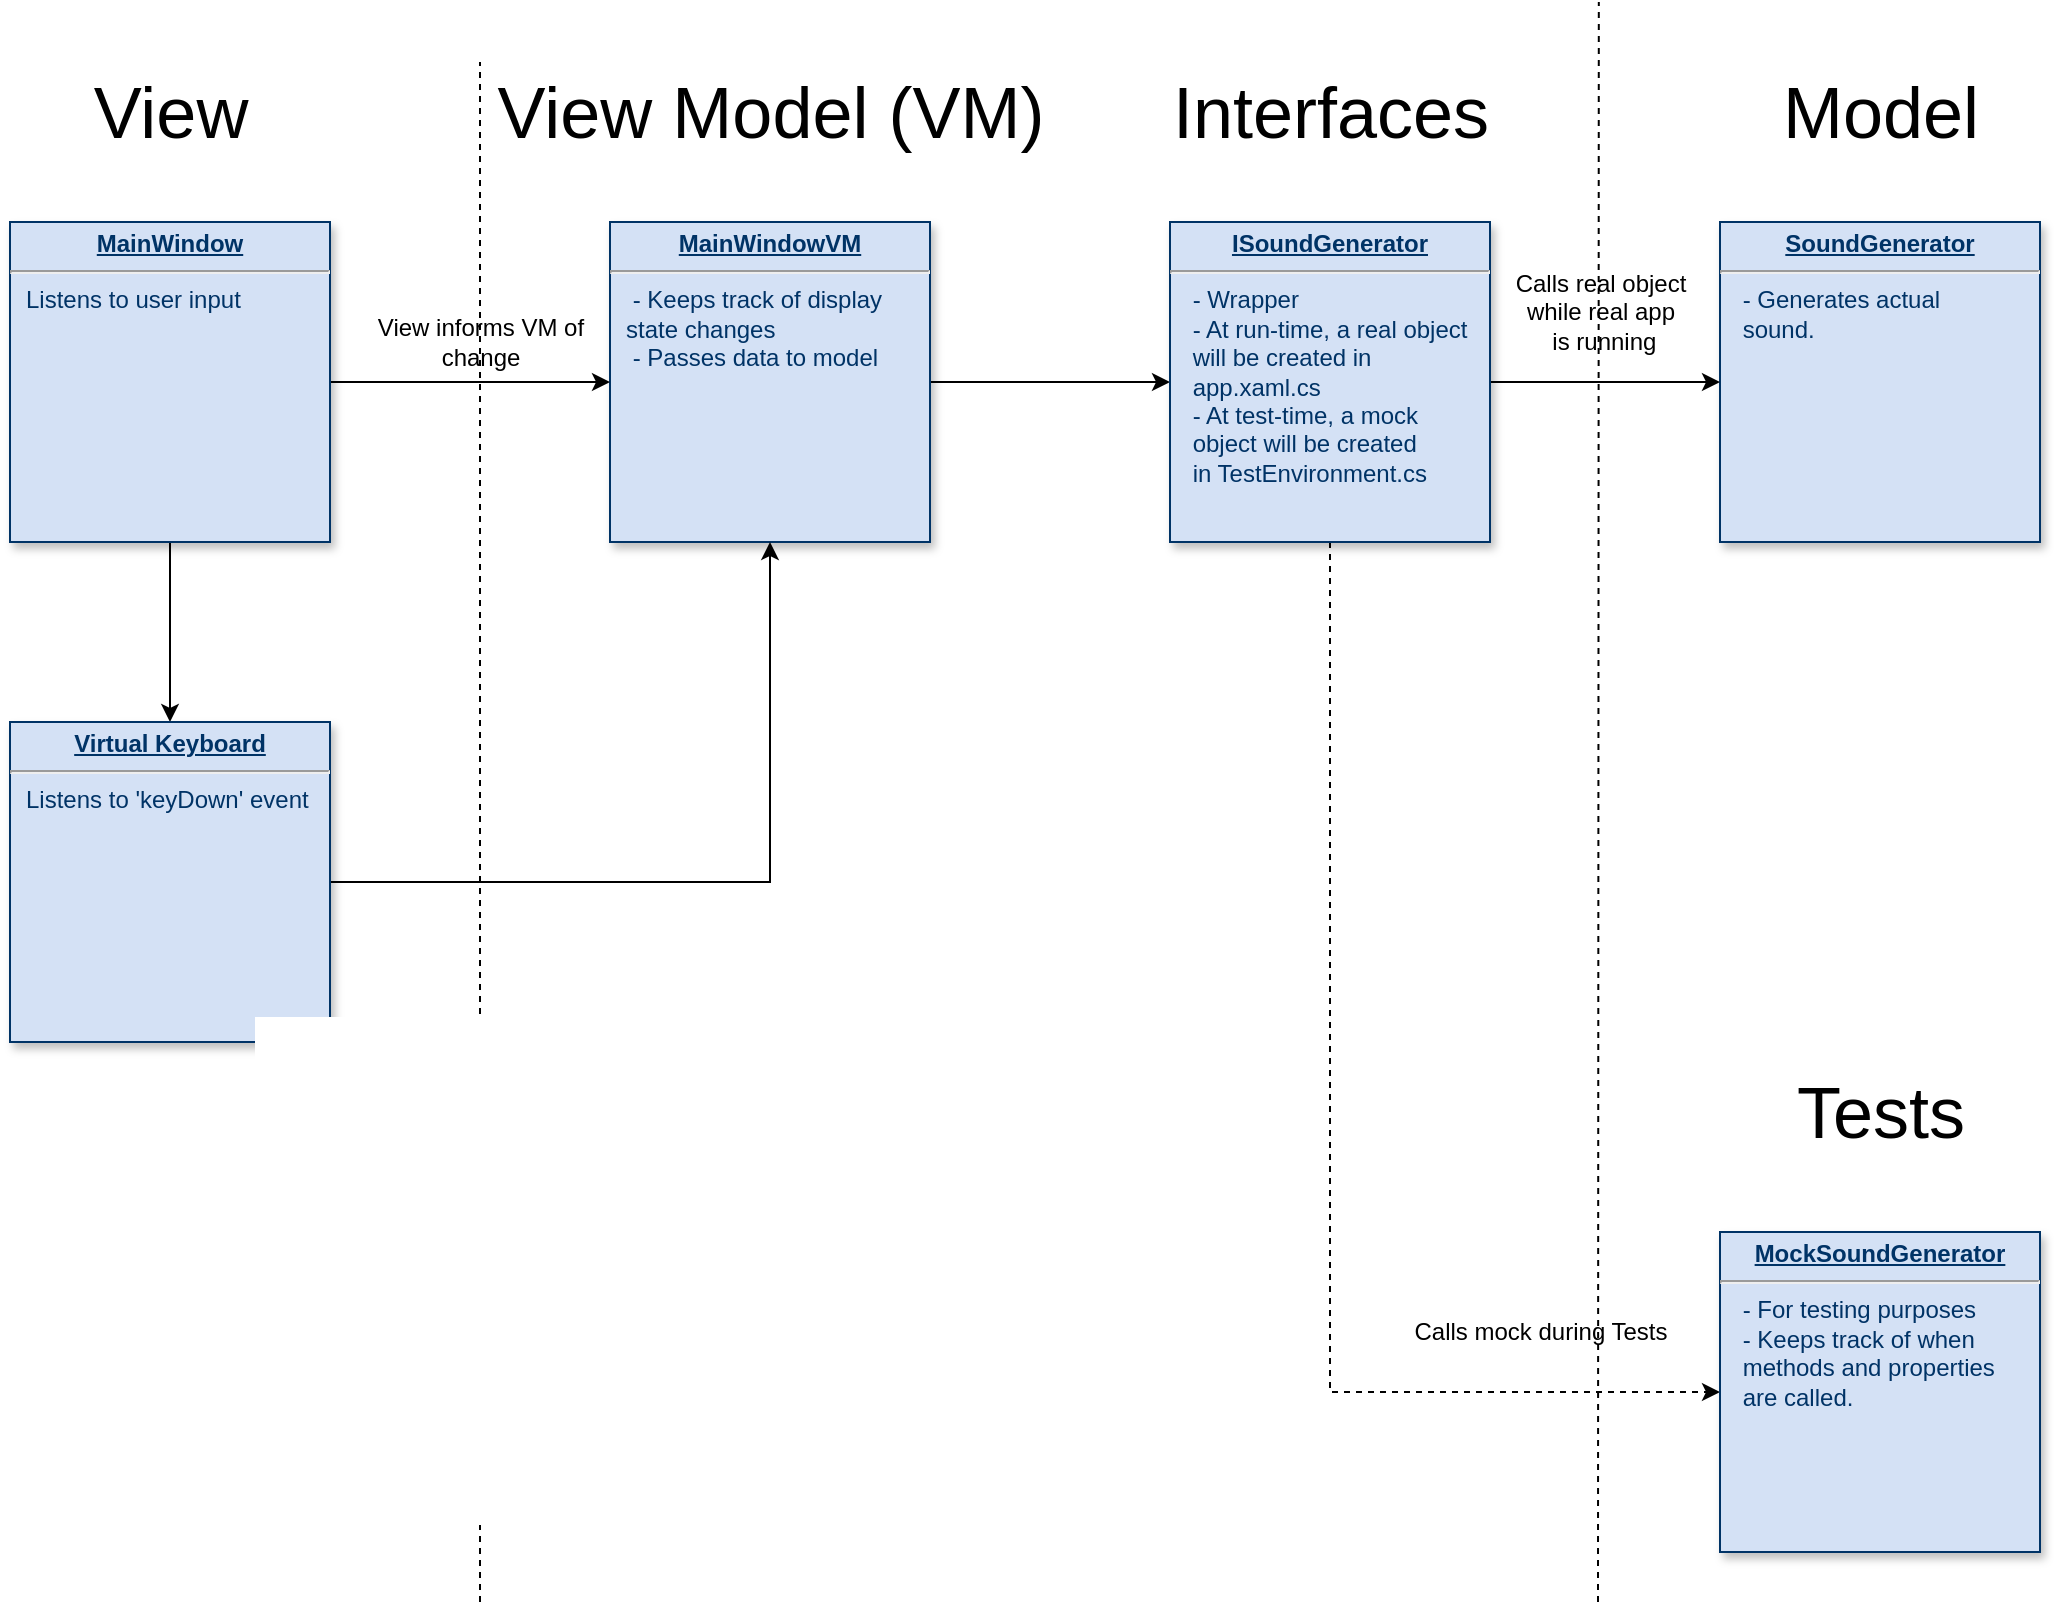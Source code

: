 <mxfile version="12.6.1" type="device"><diagram name="Page-1" id="efa7a0a1-bf9b-a30e-e6df-94a7791c09e9"><mxGraphModel dx="1673" dy="896" grid="1" gridSize="10" guides="1" tooltips="1" connect="1" arrows="1" fold="1" page="1" pageScale="1" pageWidth="1169" pageHeight="827" background="#ffffff" math="0" shadow="0"><root><mxCell id="0"/><mxCell id="1" parent="0"/><mxCell id="FBK1l0NgrY90HfR1ys25-131" style="edgeStyle=orthogonalEdgeStyle;rounded=0;orthogonalLoop=1;jettySize=auto;html=1;exitX=1;exitY=0.5;exitDx=0;exitDy=0;entryX=0;entryY=0.5;entryDx=0;entryDy=0;" edge="1" parent="1" source="21" target="FBK1l0NgrY90HfR1ys25-129"><mxGeometry relative="1" as="geometry"/></mxCell><mxCell id="21" value="&lt;p style=&quot;margin: 0px ; margin-top: 4px ; text-align: center ; text-decoration: underline&quot;&gt;&lt;strong&gt;MainWindowVM&lt;/strong&gt;&lt;/p&gt;&lt;hr&gt;&lt;p style=&quot;margin: 0px ; margin-left: 8px&quot;&gt;&amp;nbsp;- Keeps track of display&lt;/p&gt;&lt;p style=&quot;margin: 0px ; margin-left: 8px&quot;&gt;state changes&lt;/p&gt;&lt;p style=&quot;margin: 0px ; margin-left: 8px&quot;&gt;&amp;nbsp;- Passes data to model&lt;/p&gt;" style="verticalAlign=top;align=left;overflow=fill;fontSize=12;fontFamily=Helvetica;html=1;strokeColor=#003366;shadow=1;fillColor=#D4E1F5;fontColor=#003366" parent="1" vertex="1"><mxGeometry x="415" y="120.0" width="160" height="160" as="geometry"/></mxCell><mxCell id="FBK1l0NgrY90HfR1ys25-122" style="edgeStyle=orthogonalEdgeStyle;rounded=0;orthogonalLoop=1;jettySize=auto;html=1;exitX=0.5;exitY=1;exitDx=0;exitDy=0;entryX=0.5;entryY=0;entryDx=0;entryDy=0;" edge="1" parent="1" source="25" target="FBK1l0NgrY90HfR1ys25-120"><mxGeometry relative="1" as="geometry"/></mxCell><mxCell id="FBK1l0NgrY90HfR1ys25-124" style="edgeStyle=orthogonalEdgeStyle;rounded=0;orthogonalLoop=1;jettySize=auto;html=1;exitX=1;exitY=0.5;exitDx=0;exitDy=0;entryX=0;entryY=0.5;entryDx=0;entryDy=0;" edge="1" parent="1" source="25" target="21"><mxGeometry relative="1" as="geometry"/></mxCell><mxCell id="25" value="&lt;p style=&quot;margin: 0px ; margin-top: 4px ; text-align: center ; text-decoration: underline&quot;&gt;&lt;strong&gt;MainWindow&lt;/strong&gt;&lt;/p&gt;&lt;hr&gt;&lt;p style=&quot;margin: 0px ; margin-left: 8px&quot;&gt;Listens to user input&lt;/p&gt;" style="verticalAlign=top;align=left;overflow=fill;fontSize=12;fontFamily=Helvetica;html=1;strokeColor=#003366;shadow=1;fillColor=#D4E1F5;fontColor=#003366" parent="1" vertex="1"><mxGeometry x="115.0" y="120.0" width="160" height="160" as="geometry"/></mxCell><mxCell id="FBK1l0NgrY90HfR1ys25-114" value="&lt;font style=&quot;font-size: 36px&quot;&gt;View&lt;/font&gt;" style="text;html=1;align=center;verticalAlign=middle;resizable=0;points=[];autosize=1;" vertex="1" parent="1"><mxGeometry x="150" y="50" width="90" height="30" as="geometry"/></mxCell><mxCell id="FBK1l0NgrY90HfR1ys25-117" value="&lt;font style=&quot;font-size: 36px&quot;&gt;View Model (VM)&lt;br&gt;&lt;/font&gt;" style="text;html=1;align=center;verticalAlign=middle;resizable=0;points=[];autosize=1;" vertex="1" parent="1"><mxGeometry x="350" y="50" width="290" height="30" as="geometry"/></mxCell><mxCell id="FBK1l0NgrY90HfR1ys25-118" value="&lt;font style=&quot;font-size: 36px&quot;&gt;Model&lt;/font&gt;" style="text;html=1;align=center;verticalAlign=middle;resizable=0;points=[];autosize=1;" vertex="1" parent="1"><mxGeometry x="995" y="50" width="110" height="30" as="geometry"/></mxCell><mxCell id="FBK1l0NgrY90HfR1ys25-119" value="&lt;p style=&quot;margin: 0px ; margin-top: 4px ; text-align: center ; text-decoration: underline&quot;&gt;&lt;strong&gt;SoundGenerator&lt;/strong&gt;&lt;/p&gt;&lt;hr&gt;&lt;p style=&quot;margin: 0px ; margin-left: 8px&quot;&gt;&amp;nbsp;- Generates actual&lt;/p&gt;&lt;p style=&quot;margin: 0px ; margin-left: 8px&quot;&gt;&amp;nbsp;sound.&lt;/p&gt;&lt;p style=&quot;margin: 0px ; margin-left: 8px&quot;&gt;&lt;br&gt;&lt;/p&gt;" style="verticalAlign=top;align=left;overflow=fill;fontSize=12;fontFamily=Helvetica;html=1;strokeColor=#003366;shadow=1;fillColor=#D4E1F5;fontColor=#003366" vertex="1" parent="1"><mxGeometry x="970" y="120.0" width="160" height="160" as="geometry"/></mxCell><mxCell id="FBK1l0NgrY90HfR1ys25-123" style="edgeStyle=orthogonalEdgeStyle;rounded=0;orthogonalLoop=1;jettySize=auto;html=1;exitX=1;exitY=0.5;exitDx=0;exitDy=0;entryX=0.5;entryY=1;entryDx=0;entryDy=0;" edge="1" parent="1" source="FBK1l0NgrY90HfR1ys25-120" target="21"><mxGeometry relative="1" as="geometry"/></mxCell><mxCell id="FBK1l0NgrY90HfR1ys25-120" value="&lt;p style=&quot;margin: 0px ; margin-top: 4px ; text-align: center ; text-decoration: underline&quot;&gt;&lt;strong&gt;Virtual Keyboard&lt;/strong&gt;&lt;/p&gt;&lt;hr&gt;&lt;p style=&quot;margin: 0px ; margin-left: 8px&quot;&gt;Listens to 'keyDown' event&lt;/p&gt;" style="verticalAlign=top;align=left;overflow=fill;fontSize=12;fontFamily=Helvetica;html=1;strokeColor=#003366;shadow=1;fillColor=#D4E1F5;fontColor=#003366" vertex="1" parent="1"><mxGeometry x="115.0" y="370.0" width="160" height="160" as="geometry"/></mxCell><mxCell id="FBK1l0NgrY90HfR1ys25-121" style="edgeStyle=orthogonalEdgeStyle;rounded=0;orthogonalLoop=1;jettySize=auto;html=1;exitX=0.5;exitY=1;exitDx=0;exitDy=0;" edge="1" parent="1" source="FBK1l0NgrY90HfR1ys25-120" target="FBK1l0NgrY90HfR1ys25-120"><mxGeometry relative="1" as="geometry"/></mxCell><mxCell id="FBK1l0NgrY90HfR1ys25-125" value="View informs VM of&lt;br&gt;change" style="text;html=1;align=center;verticalAlign=middle;resizable=0;points=[];autosize=1;" vertex="1" parent="1"><mxGeometry x="290" y="165" width="120" height="30" as="geometry"/></mxCell><mxCell id="FBK1l0NgrY90HfR1ys25-128" value="&lt;font style=&quot;font-size: 36px&quot;&gt;Interfaces&lt;br&gt;&lt;/font&gt;" style="text;html=1;align=center;verticalAlign=middle;resizable=0;points=[];autosize=1;" vertex="1" parent="1"><mxGeometry x="690" y="50" width="170" height="30" as="geometry"/></mxCell><mxCell id="FBK1l0NgrY90HfR1ys25-132" style="edgeStyle=orthogonalEdgeStyle;rounded=0;orthogonalLoop=1;jettySize=auto;html=1;exitX=1;exitY=0.5;exitDx=0;exitDy=0;entryX=0;entryY=0.5;entryDx=0;entryDy=0;" edge="1" parent="1" source="FBK1l0NgrY90HfR1ys25-129" target="FBK1l0NgrY90HfR1ys25-119"><mxGeometry relative="1" as="geometry"/></mxCell><mxCell id="FBK1l0NgrY90HfR1ys25-133" style="edgeStyle=orthogonalEdgeStyle;rounded=0;orthogonalLoop=1;jettySize=auto;html=1;exitX=0.5;exitY=1;exitDx=0;exitDy=0;entryX=0;entryY=0.5;entryDx=0;entryDy=0;dashed=1;" edge="1" parent="1" source="FBK1l0NgrY90HfR1ys25-129" target="FBK1l0NgrY90HfR1ys25-130"><mxGeometry relative="1" as="geometry"/></mxCell><mxCell id="FBK1l0NgrY90HfR1ys25-129" value="&lt;p style=&quot;margin: 0px ; margin-top: 4px ; text-align: center ; text-decoration: underline&quot;&gt;&lt;strong&gt;ISoundGenerator&lt;/strong&gt;&lt;/p&gt;&lt;hr&gt;&lt;p style=&quot;margin: 0px ; margin-left: 8px&quot;&gt;&amp;nbsp;- Wrapper&lt;/p&gt;&lt;p style=&quot;margin: 0px ; margin-left: 8px&quot;&gt;&amp;nbsp;- At run-time, a real object&lt;/p&gt;&lt;p style=&quot;margin: 0px ; margin-left: 8px&quot;&gt;&amp;nbsp;will be created in&amp;nbsp;&lt;/p&gt;&lt;p style=&quot;margin: 0px ; margin-left: 8px&quot;&gt;&amp;nbsp;app.xaml.cs&lt;/p&gt;&lt;p style=&quot;margin: 0px ; margin-left: 8px&quot;&gt;&amp;nbsp;- At test-time, a mock&lt;/p&gt;&lt;p style=&quot;margin: 0px ; margin-left: 8px&quot;&gt;&amp;nbsp;object will be created&lt;/p&gt;&lt;p style=&quot;margin: 0px ; margin-left: 8px&quot;&gt;&amp;nbsp;in TestEnvironment.cs&lt;/p&gt;" style="verticalAlign=top;align=left;overflow=fill;fontSize=12;fontFamily=Helvetica;html=1;strokeColor=#003366;shadow=1;fillColor=#D4E1F5;fontColor=#003366" vertex="1" parent="1"><mxGeometry x="695" y="120.0" width="160" height="160" as="geometry"/></mxCell><mxCell id="FBK1l0NgrY90HfR1ys25-130" value="&lt;p style=&quot;margin: 0px ; margin-top: 4px ; text-align: center ; text-decoration: underline&quot;&gt;&lt;strong&gt;MockSoundGenerator&lt;/strong&gt;&lt;/p&gt;&lt;hr&gt;&lt;p style=&quot;margin: 0px ; margin-left: 8px&quot;&gt;&amp;nbsp;- For testing purposes&lt;/p&gt;&lt;p style=&quot;margin: 0px ; margin-left: 8px&quot;&gt;&amp;nbsp;- Keeps track of when&lt;/p&gt;&lt;p style=&quot;margin: 0px ; margin-left: 8px&quot;&gt;&amp;nbsp;methods and properties&lt;/p&gt;&lt;p style=&quot;margin: 0px ; margin-left: 8px&quot;&gt;&amp;nbsp;are called.&lt;/p&gt;" style="verticalAlign=top;align=left;overflow=fill;fontSize=12;fontFamily=Helvetica;html=1;strokeColor=#003366;shadow=1;fillColor=#D4E1F5;fontColor=#003366" vertex="1" parent="1"><mxGeometry x="970" y="625.0" width="160" height="160" as="geometry"/></mxCell><mxCell id="FBK1l0NgrY90HfR1ys25-134" value="Calls mock during Tests" style="text;html=1;align=center;verticalAlign=middle;resizable=0;points=[];autosize=1;" vertex="1" parent="1"><mxGeometry x="810" y="665" width="140" height="20" as="geometry"/></mxCell><mxCell id="FBK1l0NgrY90HfR1ys25-135" value="Calls real object&lt;br&gt;while real app&lt;br&gt;&amp;nbsp;is running" style="text;html=1;align=center;verticalAlign=middle;resizable=0;points=[];autosize=1;" vertex="1" parent="1"><mxGeometry x="860" y="140" width="100" height="50" as="geometry"/></mxCell><mxCell id="FBK1l0NgrY90HfR1ys25-136" value="" style="endArrow=none;dashed=1;html=1;" edge="1" parent="1"><mxGeometry width="50" height="50" relative="1" as="geometry"><mxPoint x="350" y="810" as="sourcePoint"/><mxPoint x="350" y="40" as="targetPoint"/></mxGeometry></mxCell><mxCell id="FBK1l0NgrY90HfR1ys25-140" value="" style="endArrow=none;dashed=1;html=1;" edge="1" parent="1"><mxGeometry width="50" height="50" relative="1" as="geometry"><mxPoint x="909" y="810" as="sourcePoint"/><mxPoint x="909.41" y="10" as="targetPoint"/></mxGeometry></mxCell><mxCell id="FBK1l0NgrY90HfR1ys25-142" value="&lt;font style=&quot;font-size: 36px&quot;&gt;Tests&lt;/font&gt;" style="text;html=1;align=center;verticalAlign=middle;resizable=0;points=[];autosize=1;" vertex="1" parent="1"><mxGeometry x="1000" y="550" width="100" height="30" as="geometry"/></mxCell></root></mxGraphModel></diagram></mxfile>